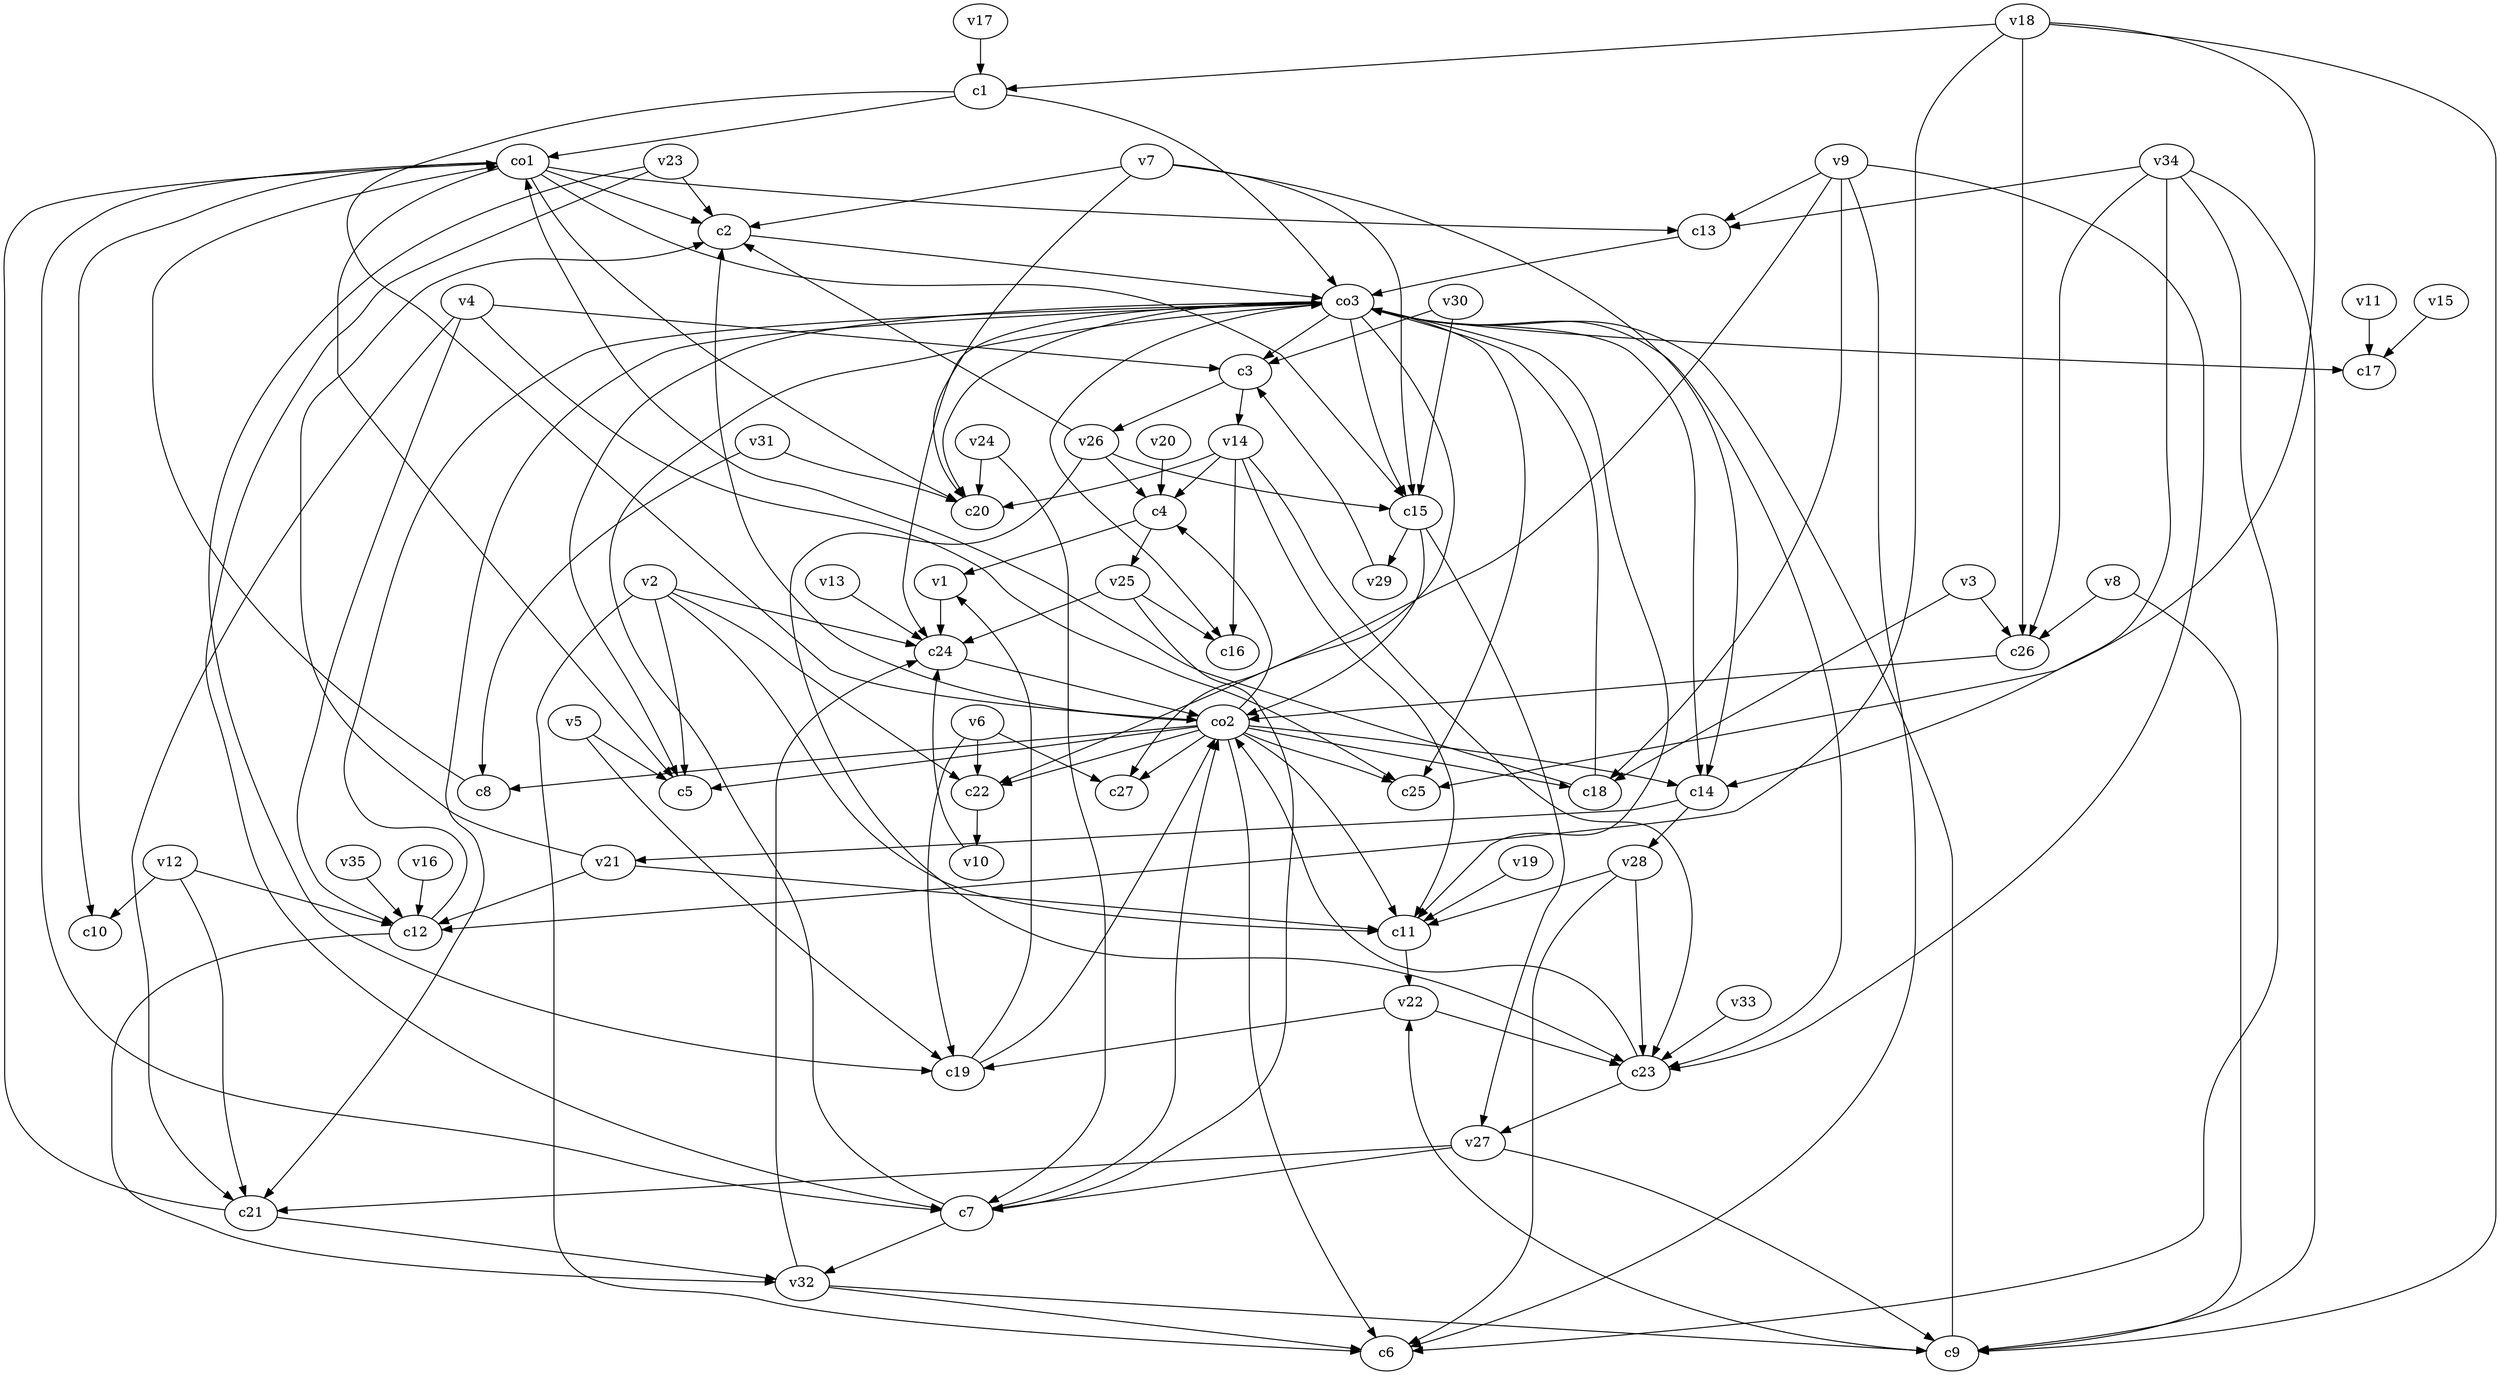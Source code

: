 strict digraph  {
c1;
c2;
c3;
c4;
c5;
c6;
c7;
c8;
c9;
c10;
c11;
c12;
c13;
c14;
c15;
c16;
c17;
c18;
c19;
c20;
c21;
c22;
c23;
c24;
c25;
c26;
c27;
v1;
v2;
v3;
v4;
v5;
v6;
v7;
v8;
v9;
v10;
v11;
v12;
v13;
v14;
v15;
v16;
v17;
v18;
v19;
v20;
v21;
v22;
v23;
v24;
v25;
v26;
v27;
v28;
v29;
v30;
v31;
v32;
v33;
v34;
v35;
co1;
co2;
co3;
c1 -> co3  [weight=1];
c1 -> co2  [weight=1];
c1 -> co1  [weight=1];
c2 -> co3  [weight=1];
c3 -> v14  [weight=1];
c3 -> v26  [weight=1];
c4 -> v1  [weight=1];
c4 -> v25  [weight=1];
c7 -> co3  [weight=1];
c7 -> co2  [weight=1];
c7 -> v32  [weight=1];
c8 -> co1  [weight=1];
c9 -> v22  [weight=1];
c9 -> co3  [weight=1];
c11 -> v22  [weight=1];
c12 -> v32  [weight=1];
c12 -> co3  [weight=1];
c13 -> co3  [weight=1];
c14 -> v21  [weight=1];
c14 -> v28  [weight=1];
c15 -> v29  [weight=1];
c15 -> v27  [weight=1];
c15 -> co2  [weight=1];
c18 -> co3  [weight=1];
c18 -> co1  [weight=1];
c19 -> v1  [weight=1];
c19 -> co2  [weight=1];
c21 -> v32  [weight=1];
c21 -> co1  [weight=1];
c22 -> v10  [weight=1];
c23 -> co2  [weight=1];
c23 -> v27  [weight=1];
c24 -> co2  [weight=1];
c26 -> co2  [weight=1];
v1 -> c24  [weight=1];
v2 -> c22  [weight=1];
v2 -> c5  [weight=1];
v2 -> c6  [weight=1];
v2 -> c24  [weight=1];
v2 -> c11  [weight=1];
v3 -> c18  [weight=1];
v3 -> c26  [weight=1];
v4 -> c21  [weight=1];
v4 -> c12  [weight=1];
v4 -> c25  [weight=1];
v4 -> c3  [weight=1];
v5 -> c5  [weight=1];
v5 -> c19  [weight=1];
v6 -> c19  [weight=1];
v6 -> c22  [weight=1];
v6 -> c27  [weight=1];
v7 -> c2  [weight=1];
v7 -> c20  [weight=1];
v7 -> c15  [weight=1];
v7 -> c14  [weight=1];
v8 -> c26  [weight=1];
v8 -> c9  [weight=1];
v9 -> c23  [weight=1];
v9 -> c22  [weight=1];
v9 -> c13  [weight=1];
v9 -> c6  [weight=1];
v9 -> c18  [weight=1];
v10 -> c24  [weight=1];
v11 -> c17  [weight=1];
v12 -> c12  [weight=1];
v12 -> c21  [weight=1];
v12 -> c10  [weight=1];
v13 -> c24  [weight=1];
v14 -> c23  [weight=1];
v14 -> c20  [weight=1];
v14 -> c4  [weight=1];
v14 -> c11  [weight=1];
v14 -> c16  [weight=1];
v15 -> c17  [weight=1];
v16 -> c12  [weight=1];
v17 -> c1  [weight=1];
v18 -> c9  [weight=1];
v18 -> c1  [weight=1];
v18 -> c12  [weight=1];
v18 -> c25  [weight=1];
v18 -> c26  [weight=1];
v19 -> c11  [weight=1];
v20 -> c4  [weight=1];
v21 -> c11  [weight=1];
v21 -> c12  [weight=1];
v21 -> c2  [weight=1];
v22 -> c19  [weight=1];
v22 -> c23  [weight=1];
v23 -> c2  [weight=1];
v23 -> c19  [weight=1];
v23 -> c7  [weight=1];
v24 -> c7  [weight=1];
v24 -> c20  [weight=1];
v25 -> c16  [weight=1];
v25 -> c7  [weight=1];
v25 -> c24  [weight=1];
v26 -> c4  [weight=1];
v26 -> c23  [weight=1];
v26 -> c2  [weight=1];
v26 -> c15  [weight=1];
v27 -> c7  [weight=1];
v27 -> c9  [weight=1];
v27 -> c21  [weight=1];
v28 -> c6  [weight=1];
v28 -> c11  [weight=1];
v28 -> c23  [weight=1];
v29 -> c3  [weight=1];
v30 -> c3  [weight=1];
v30 -> c15  [weight=1];
v31 -> c20  [weight=1];
v31 -> c8  [weight=1];
v32 -> c9  [weight=1];
v32 -> c6  [weight=1];
v32 -> c24  [weight=1];
v33 -> c23  [weight=1];
v34 -> c9  [weight=1];
v34 -> c14  [weight=1];
v34 -> c26  [weight=1];
v34 -> c13  [weight=1];
v34 -> c6  [weight=1];
v35 -> c12  [weight=1];
co1 -> c5  [weight=1];
co1 -> c10  [weight=1];
co1 -> c7  [weight=1];
co1 -> c15  [weight=1];
co1 -> c20  [weight=1];
co1 -> c13  [weight=1];
co1 -> c2  [weight=1];
co2 -> c11  [weight=1];
co2 -> c4  [weight=1];
co2 -> c8  [weight=1];
co2 -> c5  [weight=1];
co2 -> c22  [weight=1];
co2 -> c27  [weight=1];
co2 -> c14  [weight=1];
co2 -> c6  [weight=1];
co2 -> c25  [weight=1];
co2 -> c18  [weight=1];
co2 -> c2  [weight=1];
co3 -> c23  [weight=1];
co3 -> c27  [weight=1];
co3 -> c17  [weight=1];
co3 -> c15  [weight=1];
co3 -> c5  [weight=1];
co3 -> c20  [weight=1];
co3 -> c21  [weight=1];
co3 -> c14  [weight=1];
co3 -> c16  [weight=1];
co3 -> c11  [weight=1];
co3 -> c24  [weight=1];
co3 -> c3  [weight=1];
co3 -> c25  [weight=1];
}
